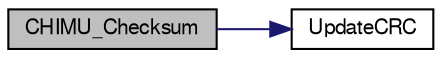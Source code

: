 digraph "CHIMU_Checksum"
{
  edge [fontname="FreeSans",fontsize="10",labelfontname="FreeSans",labelfontsize="10"];
  node [fontname="FreeSans",fontsize="10",shape=record];
  rankdir="LR";
  Node1 [label="CHIMU_Checksum",height=0.2,width=0.4,color="black", fillcolor="grey75", style="filled", fontcolor="black"];
  Node1 -> Node2 [color="midnightblue",fontsize="10",style="solid",fontname="FreeSans"];
  Node2 [label="UpdateCRC",height=0.2,width=0.4,color="black", fillcolor="white", style="filled",URL="$imu__chimu_8c.html#a2c788af1398c314b3985546d7177df54"];
}
